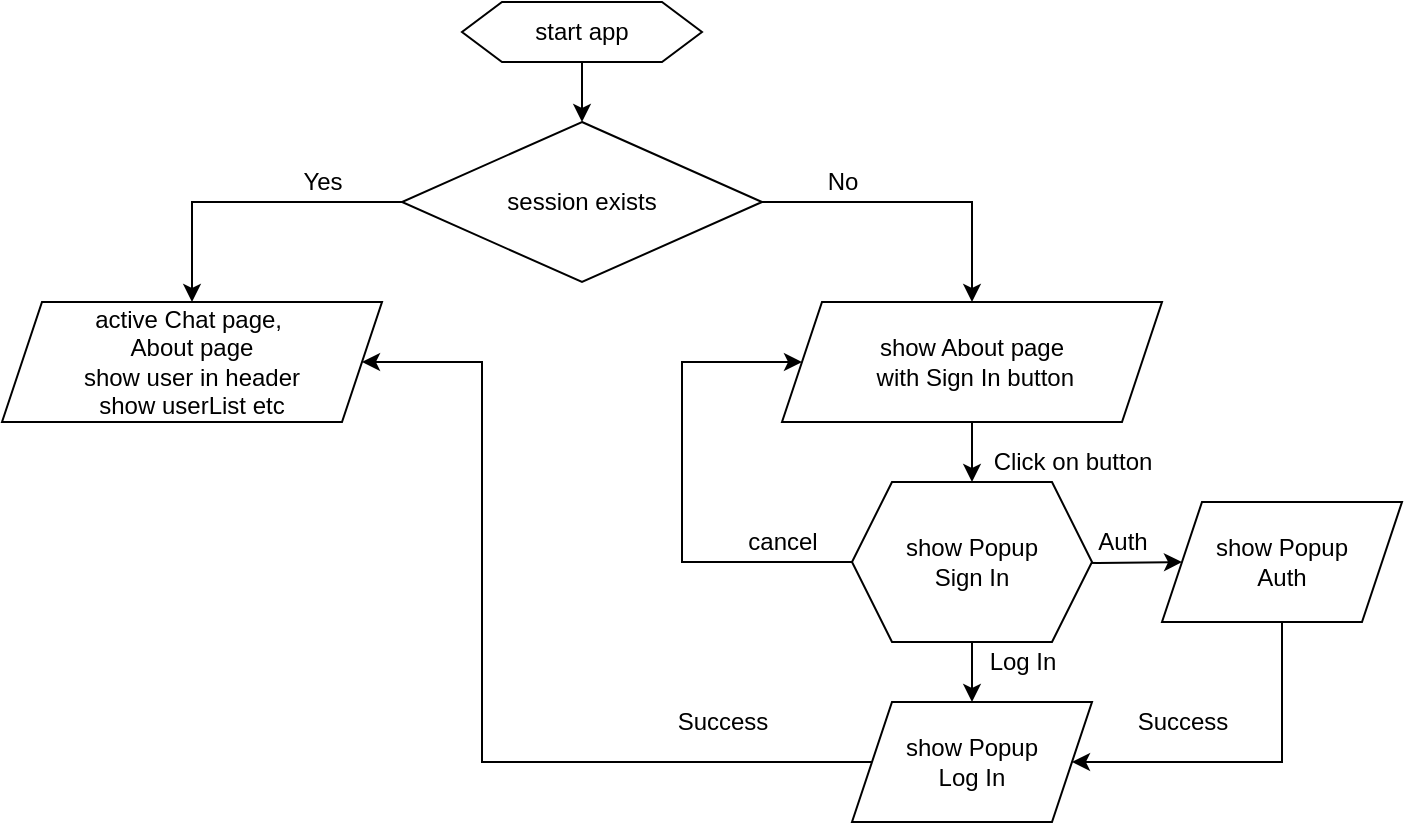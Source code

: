 <mxfile version="14.8.4" type="github"><diagram id="tStMIUPnWFXwTSHBwgNH" name="Page-1"><mxGraphModel dx="1360" dy="802" grid="1" gridSize="10" guides="1" tooltips="1" connect="1" arrows="1" fold="1" page="1" pageScale="1" pageWidth="850" pageHeight="1100" math="0" shadow="0"><root><mxCell id="0"/><mxCell id="1" parent="0"/><mxCell id="4AIQp-SG_Xv4zGhIkr6S-1" value="" style="edgeStyle=orthogonalEdgeStyle;rounded=0;orthogonalLoop=1;jettySize=auto;html=1;" edge="1" parent="1" source="4AIQp-SG_Xv4zGhIkr6S-2" target="4AIQp-SG_Xv4zGhIkr6S-5"><mxGeometry relative="1" as="geometry"/></mxCell><mxCell id="4AIQp-SG_Xv4zGhIkr6S-2" value="start app" style="shape=hexagon;perimeter=hexagonPerimeter2;whiteSpace=wrap;html=1;fixedSize=1;" vertex="1" parent="1"><mxGeometry x="360" y="40" width="120" height="30" as="geometry"/></mxCell><mxCell id="4AIQp-SG_Xv4zGhIkr6S-3" value="" style="edgeStyle=orthogonalEdgeStyle;rounded=0;orthogonalLoop=1;jettySize=auto;html=1;" edge="1" parent="1" source="4AIQp-SG_Xv4zGhIkr6S-5" target="4AIQp-SG_Xv4zGhIkr6S-6"><mxGeometry relative="1" as="geometry"/></mxCell><mxCell id="4AIQp-SG_Xv4zGhIkr6S-4" value="" style="edgeStyle=orthogonalEdgeStyle;rounded=0;orthogonalLoop=1;jettySize=auto;html=1;" edge="1" parent="1" source="4AIQp-SG_Xv4zGhIkr6S-5" target="4AIQp-SG_Xv4zGhIkr6S-9"><mxGeometry relative="1" as="geometry"/></mxCell><mxCell id="4AIQp-SG_Xv4zGhIkr6S-5" value="session exists" style="rhombus;whiteSpace=wrap;html=1;" vertex="1" parent="1"><mxGeometry x="330" y="100" width="180" height="80" as="geometry"/></mxCell><mxCell id="4AIQp-SG_Xv4zGhIkr6S-6" value="active Chat page,&amp;nbsp;&lt;br&gt;About page&lt;br&gt;show user in header&lt;br&gt;show userList etc" style="shape=parallelogram;perimeter=parallelogramPerimeter;whiteSpace=wrap;html=1;fixedSize=1;" vertex="1" parent="1"><mxGeometry x="130" y="190" width="190" height="60" as="geometry"/></mxCell><mxCell id="4AIQp-SG_Xv4zGhIkr6S-7" value="Yes" style="text;html=1;align=center;verticalAlign=middle;resizable=0;points=[];autosize=1;strokeColor=none;" vertex="1" parent="1"><mxGeometry x="270" y="120" width="40" height="20" as="geometry"/></mxCell><mxCell id="4AIQp-SG_Xv4zGhIkr6S-8" value="" style="edgeStyle=orthogonalEdgeStyle;rounded=0;orthogonalLoop=1;jettySize=auto;html=1;entryX=0.5;entryY=0;entryDx=0;entryDy=0;" edge="1" parent="1" source="4AIQp-SG_Xv4zGhIkr6S-9" target="4AIQp-SG_Xv4zGhIkr6S-18"><mxGeometry relative="1" as="geometry"><mxPoint x="615" y="270" as="targetPoint"/></mxGeometry></mxCell><mxCell id="4AIQp-SG_Xv4zGhIkr6S-9" value="show About page&lt;br&gt;&amp;nbsp;with Sign In button" style="shape=parallelogram;perimeter=parallelogramPerimeter;whiteSpace=wrap;html=1;fixedSize=1;" vertex="1" parent="1"><mxGeometry x="520" y="190" width="190" height="60" as="geometry"/></mxCell><mxCell id="4AIQp-SG_Xv4zGhIkr6S-10" value="No" style="text;html=1;align=center;verticalAlign=middle;resizable=0;points=[];autosize=1;strokeColor=none;" vertex="1" parent="1"><mxGeometry x="535" y="120" width="30" height="20" as="geometry"/></mxCell><mxCell id="4AIQp-SG_Xv4zGhIkr6S-11" value="" style="edgeStyle=orthogonalEdgeStyle;rounded=0;orthogonalLoop=1;jettySize=auto;html=1;entryX=0;entryY=0.5;entryDx=0;entryDy=0;exitX=0;exitY=0.5;exitDx=0;exitDy=0;" edge="1" parent="1" source="4AIQp-SG_Xv4zGhIkr6S-18" target="4AIQp-SG_Xv4zGhIkr6S-9"><mxGeometry relative="1" as="geometry"><mxPoint x="585" y="320" as="sourcePoint"/><mxPoint x="500" y="285" as="targetPoint"/><Array as="points"><mxPoint x="470" y="320"/><mxPoint x="470" y="220"/></Array></mxGeometry></mxCell><mxCell id="4AIQp-SG_Xv4zGhIkr6S-12" value="" style="edgeStyle=orthogonalEdgeStyle;rounded=0;orthogonalLoop=1;jettySize=auto;html=1;" edge="1" parent="1" target="4AIQp-SG_Xv4zGhIkr6S-16"><mxGeometry relative="1" as="geometry"><mxPoint x="645" y="320" as="sourcePoint"/></mxGeometry></mxCell><mxCell id="4AIQp-SG_Xv4zGhIkr6S-13" value="Click on button" style="text;html=1;align=center;verticalAlign=middle;resizable=0;points=[];autosize=1;strokeColor=none;" vertex="1" parent="1"><mxGeometry x="620" y="260" width="90" height="20" as="geometry"/></mxCell><mxCell id="4AIQp-SG_Xv4zGhIkr6S-14" value="cancel" style="text;html=1;align=center;verticalAlign=middle;resizable=0;points=[];autosize=1;strokeColor=none;" vertex="1" parent="1"><mxGeometry x="495" y="300" width="50" height="20" as="geometry"/></mxCell><mxCell id="4AIQp-SG_Xv4zGhIkr6S-15" style="edgeStyle=orthogonalEdgeStyle;rounded=0;orthogonalLoop=1;jettySize=auto;html=1;" edge="1" parent="1" source="4AIQp-SG_Xv4zGhIkr6S-16" target="4AIQp-SG_Xv4zGhIkr6S-21"><mxGeometry relative="1" as="geometry"><Array as="points"><mxPoint x="770" y="420"/></Array></mxGeometry></mxCell><mxCell id="4AIQp-SG_Xv4zGhIkr6S-16" value="show Popup&lt;br&gt;Auth" style="shape=parallelogram;perimeter=parallelogramPerimeter;whiteSpace=wrap;html=1;fixedSize=1;" vertex="1" parent="1"><mxGeometry x="710" y="290" width="120" height="60" as="geometry"/></mxCell><mxCell id="4AIQp-SG_Xv4zGhIkr6S-17" value="" style="edgeStyle=orthogonalEdgeStyle;rounded=0;orthogonalLoop=1;jettySize=auto;html=1;" edge="1" parent="1" source="4AIQp-SG_Xv4zGhIkr6S-18" target="4AIQp-SG_Xv4zGhIkr6S-21"><mxGeometry relative="1" as="geometry"/></mxCell><mxCell id="4AIQp-SG_Xv4zGhIkr6S-18" value="&lt;span&gt;show Popup&lt;/span&gt;&lt;br&gt;&lt;span&gt;Sign In&lt;/span&gt;" style="shape=hexagon;perimeter=hexagonPerimeter2;whiteSpace=wrap;html=1;fixedSize=1;" vertex="1" parent="1"><mxGeometry x="555" y="280" width="120" height="80" as="geometry"/></mxCell><mxCell id="4AIQp-SG_Xv4zGhIkr6S-19" value="Auth" style="text;html=1;align=center;verticalAlign=middle;resizable=0;points=[];autosize=1;strokeColor=none;" vertex="1" parent="1"><mxGeometry x="670" y="300" width="40" height="20" as="geometry"/></mxCell><mxCell id="4AIQp-SG_Xv4zGhIkr6S-20" value="" style="edgeStyle=orthogonalEdgeStyle;rounded=0;orthogonalLoop=1;jettySize=auto;html=1;entryX=1;entryY=0.5;entryDx=0;entryDy=0;" edge="1" parent="1" source="4AIQp-SG_Xv4zGhIkr6S-21" target="4AIQp-SG_Xv4zGhIkr6S-6"><mxGeometry relative="1" as="geometry"><mxPoint x="465" y="420" as="targetPoint"/><Array as="points"><mxPoint x="370" y="420"/><mxPoint x="370" y="220"/></Array></mxGeometry></mxCell><mxCell id="4AIQp-SG_Xv4zGhIkr6S-21" value="&lt;span&gt;show Popup&lt;/span&gt;&lt;br&gt;&lt;span&gt;Log In&lt;/span&gt;" style="shape=parallelogram;perimeter=parallelogramPerimeter;whiteSpace=wrap;html=1;fixedSize=1;" vertex="1" parent="1"><mxGeometry x="555" y="390" width="120" height="60" as="geometry"/></mxCell><mxCell id="4AIQp-SG_Xv4zGhIkr6S-22" value="Log In" style="text;html=1;align=center;verticalAlign=middle;resizable=0;points=[];autosize=1;strokeColor=none;" vertex="1" parent="1"><mxGeometry x="615" y="360" width="50" height="20" as="geometry"/></mxCell><mxCell id="4AIQp-SG_Xv4zGhIkr6S-23" value="Success" style="text;html=1;align=center;verticalAlign=middle;resizable=0;points=[];autosize=1;strokeColor=none;" vertex="1" parent="1"><mxGeometry x="690" y="390" width="60" height="20" as="geometry"/></mxCell><mxCell id="4AIQp-SG_Xv4zGhIkr6S-24" value="Success" style="text;html=1;align=center;verticalAlign=middle;resizable=0;points=[];autosize=1;strokeColor=none;" vertex="1" parent="1"><mxGeometry x="460" y="390" width="60" height="20" as="geometry"/></mxCell></root></mxGraphModel></diagram></mxfile>